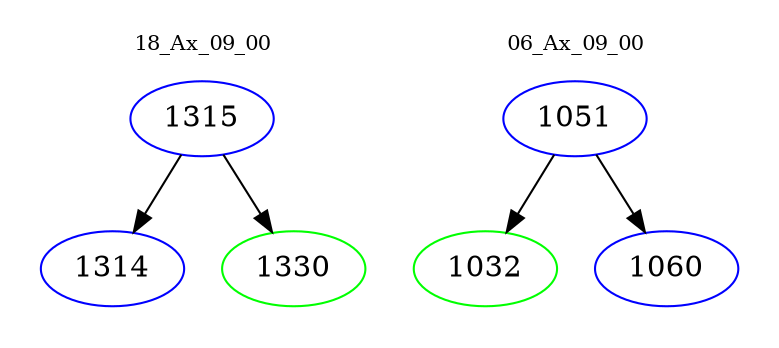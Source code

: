 digraph{
subgraph cluster_0 {
color = white
label = "18_Ax_09_00";
fontsize=10;
T0_1315 [label="1315", color="blue"]
T0_1315 -> T0_1314 [color="black"]
T0_1314 [label="1314", color="blue"]
T0_1315 -> T0_1330 [color="black"]
T0_1330 [label="1330", color="green"]
}
subgraph cluster_1 {
color = white
label = "06_Ax_09_00";
fontsize=10;
T1_1051 [label="1051", color="blue"]
T1_1051 -> T1_1032 [color="black"]
T1_1032 [label="1032", color="green"]
T1_1051 -> T1_1060 [color="black"]
T1_1060 [label="1060", color="blue"]
}
}
